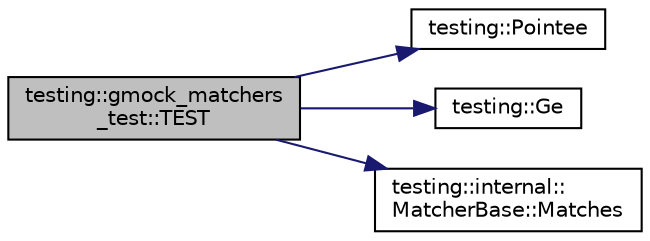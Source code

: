 digraph "testing::gmock_matchers_test::TEST"
{
  edge [fontname="Helvetica",fontsize="10",labelfontname="Helvetica",labelfontsize="10"];
  node [fontname="Helvetica",fontsize="10",shape=record];
  rankdir="LR";
  Node1001 [label="testing::gmock_matchers\l_test::TEST",height=0.2,width=0.4,color="black", fillcolor="grey75", style="filled", fontcolor="black"];
  Node1001 -> Node1002 [color="midnightblue",fontsize="10",style="solid",fontname="Helvetica"];
  Node1002 [label="testing::Pointee",height=0.2,width=0.4,color="black", fillcolor="white", style="filled",URL="$d0/d75/namespacetesting.html#a5122ca3533f3a00f67e146dd81f3b68c"];
  Node1001 -> Node1003 [color="midnightblue",fontsize="10",style="solid",fontname="Helvetica"];
  Node1003 [label="testing::Ge",height=0.2,width=0.4,color="black", fillcolor="white", style="filled",URL="$d0/d75/namespacetesting.html#a42bb19b42d7830b972973a103d5e00f2"];
  Node1001 -> Node1004 [color="midnightblue",fontsize="10",style="solid",fontname="Helvetica"];
  Node1004 [label="testing::internal::\lMatcherBase::Matches",height=0.2,width=0.4,color="black", fillcolor="white", style="filled",URL="$df/d93/classtesting_1_1internal_1_1_matcher_base.html#a3b479673ff40cac1a7d548e91d789cb2"];
}
